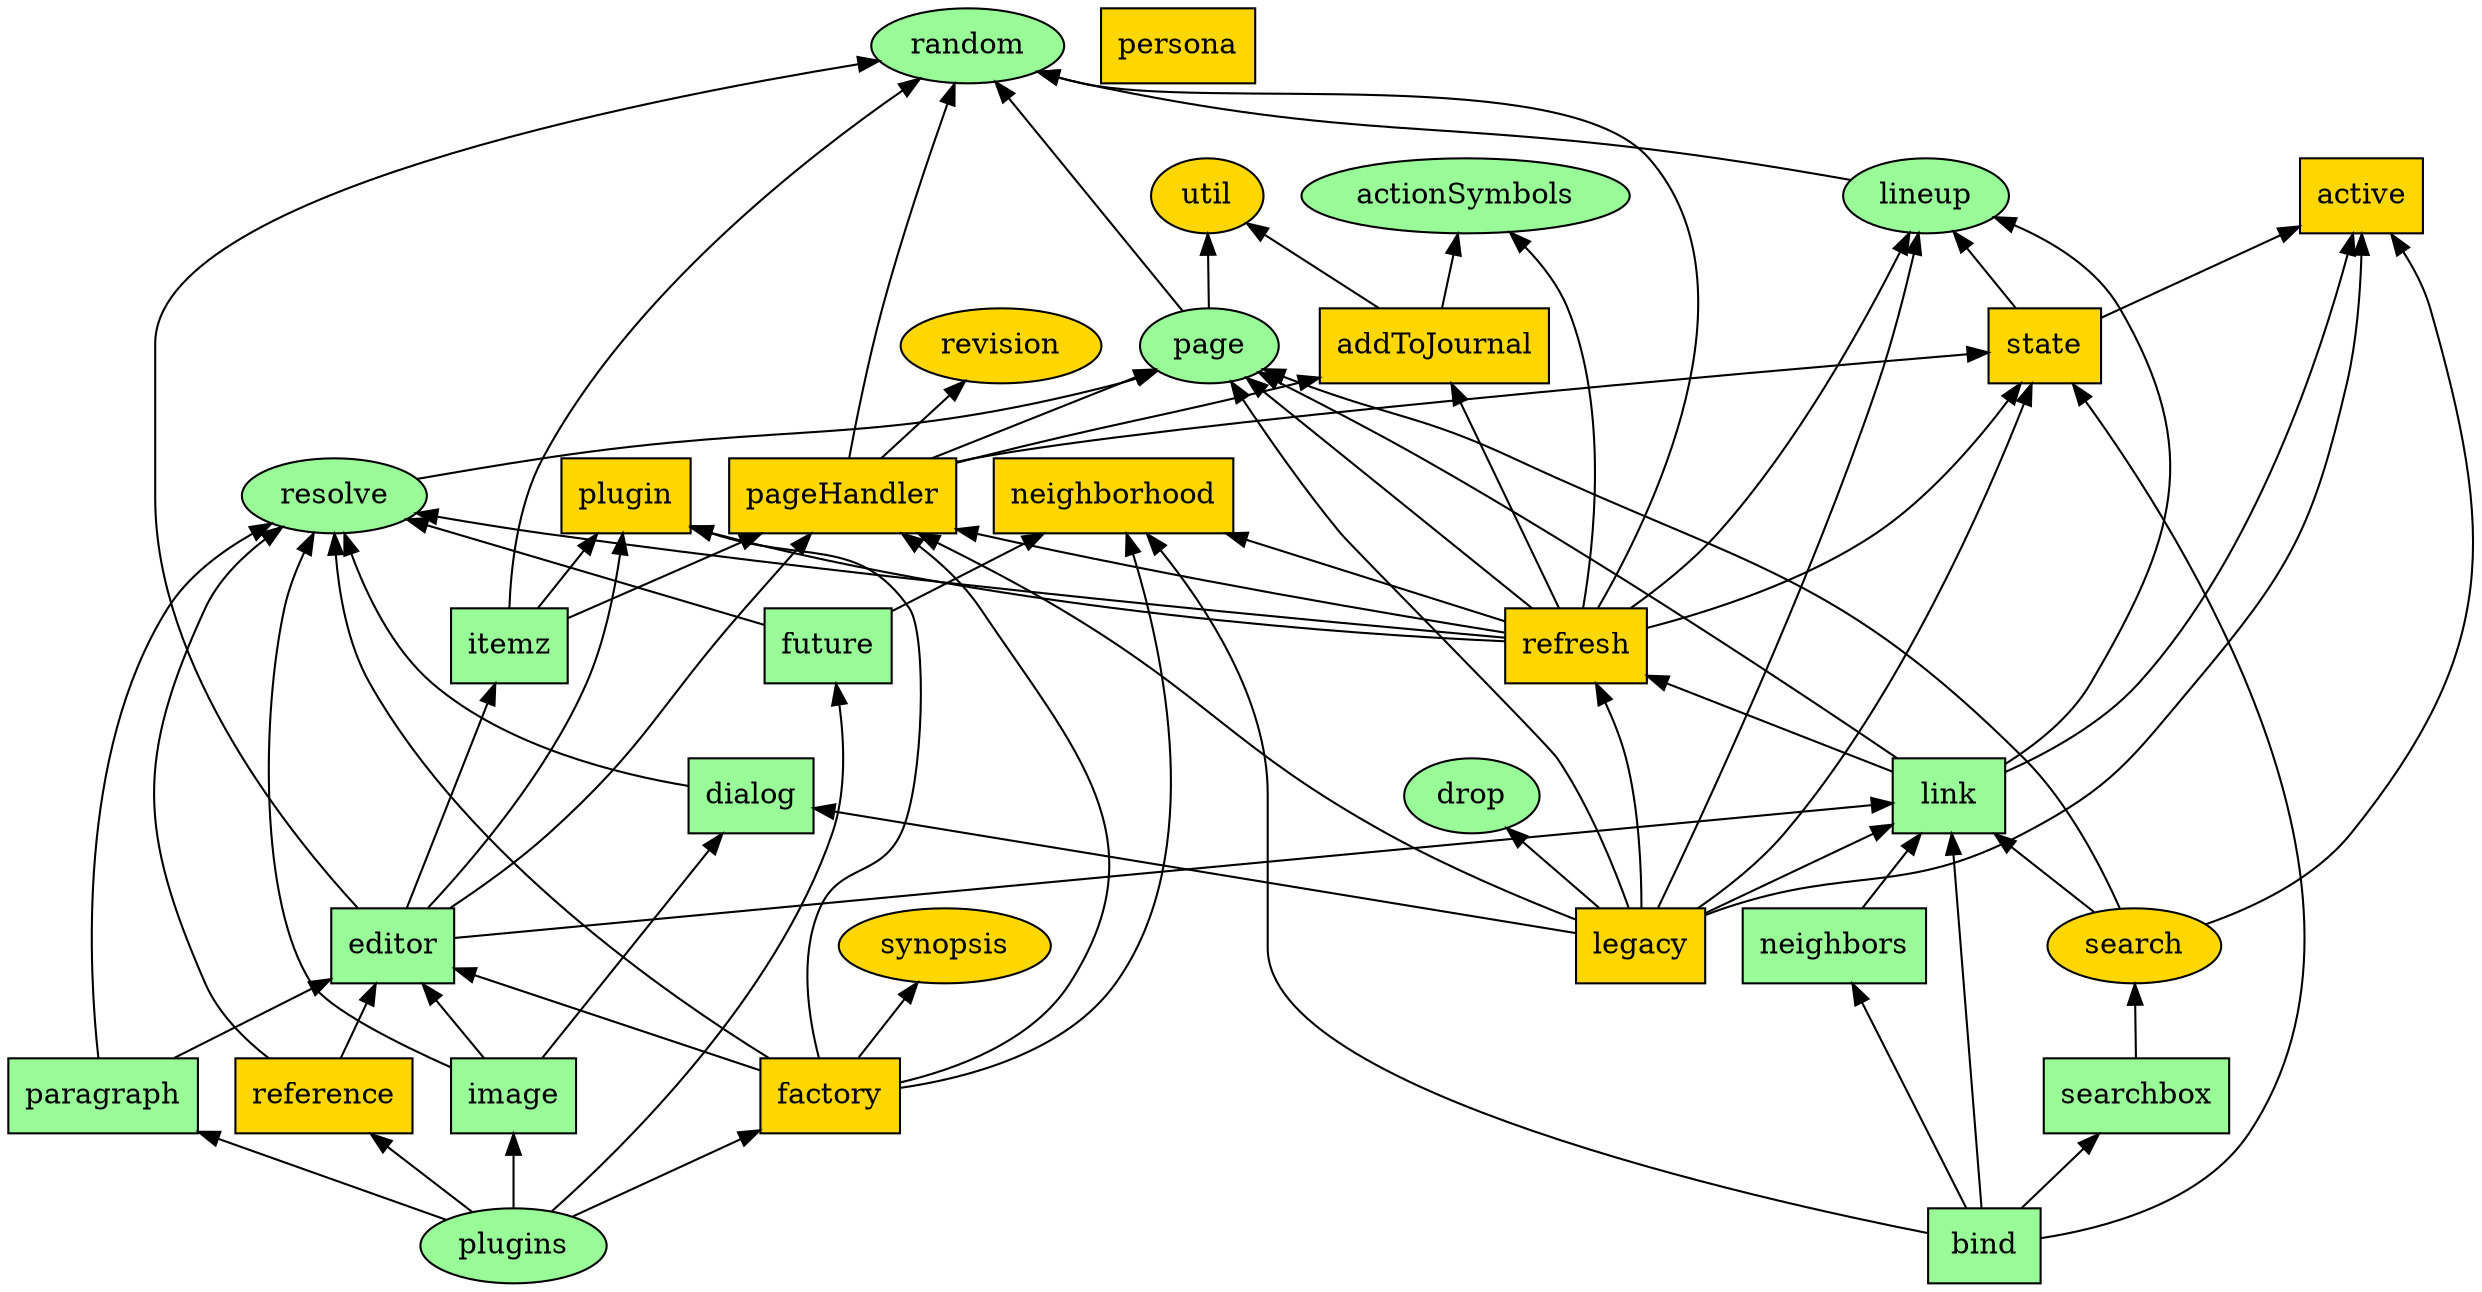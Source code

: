 digraph { node [style=filled];

actionSymbols [fillcolor=paleGreen];

active [fillcolor=gold];
active [shape=box];

addToJournal [fillcolor=gold];
util -> addToJournal [dir=back];
actionSymbols -> addToJournal [dir=back];
addToJournal [shape=box];

bind [fillcolor=paleGreen];
neighborhood -> bind [dir=back];
neighbors -> bind [dir=back];
searchbox -> bind [dir=back];
state -> bind [dir=back];
link -> bind [dir=back];
bind [shape=box];

dialog [fillcolor=paleGreen];
resolve -> dialog [dir=back];
dialog [shape=box];

drop [fillcolor=paleGreen];

editor [fillcolor=paleGreen];
plugin -> editor [dir=back];
itemz -> editor [dir=back];
pageHandler -> editor [dir=back];
link -> editor [dir=back];
random -> editor [dir=back];
editor [shape=box];

factory [fillcolor=gold];
neighborhood -> factory [dir=back];
plugin -> factory [dir=back];
resolve -> factory [dir=back];
pageHandler -> factory [dir=back];
editor -> factory [dir=back];
synopsis -> factory [dir=back];
factory [shape=box];

future [fillcolor=paleGreen];
resolve -> future [dir=back];
neighborhood -> future [dir=back];
future [shape=box];

image [fillcolor=paleGreen];
dialog -> image [dir=back];
editor -> image [dir=back];
resolve -> image [dir=back];
image [shape=box];

itemz [fillcolor=paleGreen];
pageHandler -> itemz [dir=back];
plugin -> itemz [dir=back];
random -> itemz [dir=back];
itemz [shape=box];

legacy [fillcolor=gold];
pageHandler -> legacy [dir=back];
state -> legacy [dir=back];
active -> legacy [dir=back];
refresh -> legacy [dir=back];
lineup -> legacy [dir=back];
drop -> legacy [dir=back];
dialog -> legacy [dir=back];
link -> legacy [dir=back];
page -> legacy [dir=back];
legacy [shape=box];

lineup [fillcolor=paleGreen];
random -> lineup [dir=back];

link [fillcolor=paleGreen];
lineup -> link [dir=back];
active -> link [dir=back];
refresh -> link [dir=back];
page -> link [dir=back];
link [shape=box];

neighborhood [fillcolor=gold];
neighborhood [shape=box];

neighbors [fillcolor=paleGreen];
link -> neighbors [dir=back];
neighbors [shape=box];

page [fillcolor=paleGreen];
util -> page [dir=back];
random -> page [dir=back];

pageHandler [fillcolor=gold];
state -> pageHandler [dir=back];
revision -> pageHandler [dir=back];
addToJournal -> pageHandler [dir=back];
page -> pageHandler [dir=back];
random -> pageHandler [dir=back];
pageHandler [shape=box];

paragraph [fillcolor=paleGreen];
editor -> paragraph [dir=back];
resolve -> paragraph [dir=back];
paragraph [shape=box];

persona [fillcolor=gold];
persona [shape=box];

plugin [fillcolor=gold];
plugin [shape=box];

plugins [fillcolor=paleGreen];
reference -> plugins [dir=back];
factory -> plugins [dir=back];
paragraph -> plugins [dir=back];
image -> plugins [dir=back];
future -> plugins [dir=back];

random [fillcolor=paleGreen];

reference [fillcolor=gold];
editor -> reference [dir=back];
resolve -> reference [dir=back];
reference [shape=box];

refresh [fillcolor=gold];
pageHandler -> refresh [dir=back];
plugin -> refresh [dir=back];
state -> refresh [dir=back];
neighborhood -> refresh [dir=back];
addToJournal -> refresh [dir=back];
actionSymbols -> refresh [dir=back];
lineup -> refresh [dir=back];
resolve -> refresh [dir=back];
random -> refresh [dir=back];
page -> refresh [dir=back];
refresh [shape=box];

resolve [fillcolor=paleGreen];
page -> resolve [dir=back];

revision [fillcolor=gold];

search [fillcolor=gold];
link -> search [dir=back];
active -> search [dir=back];
page -> search [dir=back];

searchbox [fillcolor=paleGreen];
search -> searchbox [dir=back];
searchbox [shape=box];

state [fillcolor=gold];
active -> state [dir=back];
lineup -> state [dir=back];
state [shape=box];

synopsis [fillcolor=gold];

util [fillcolor=gold];
}
